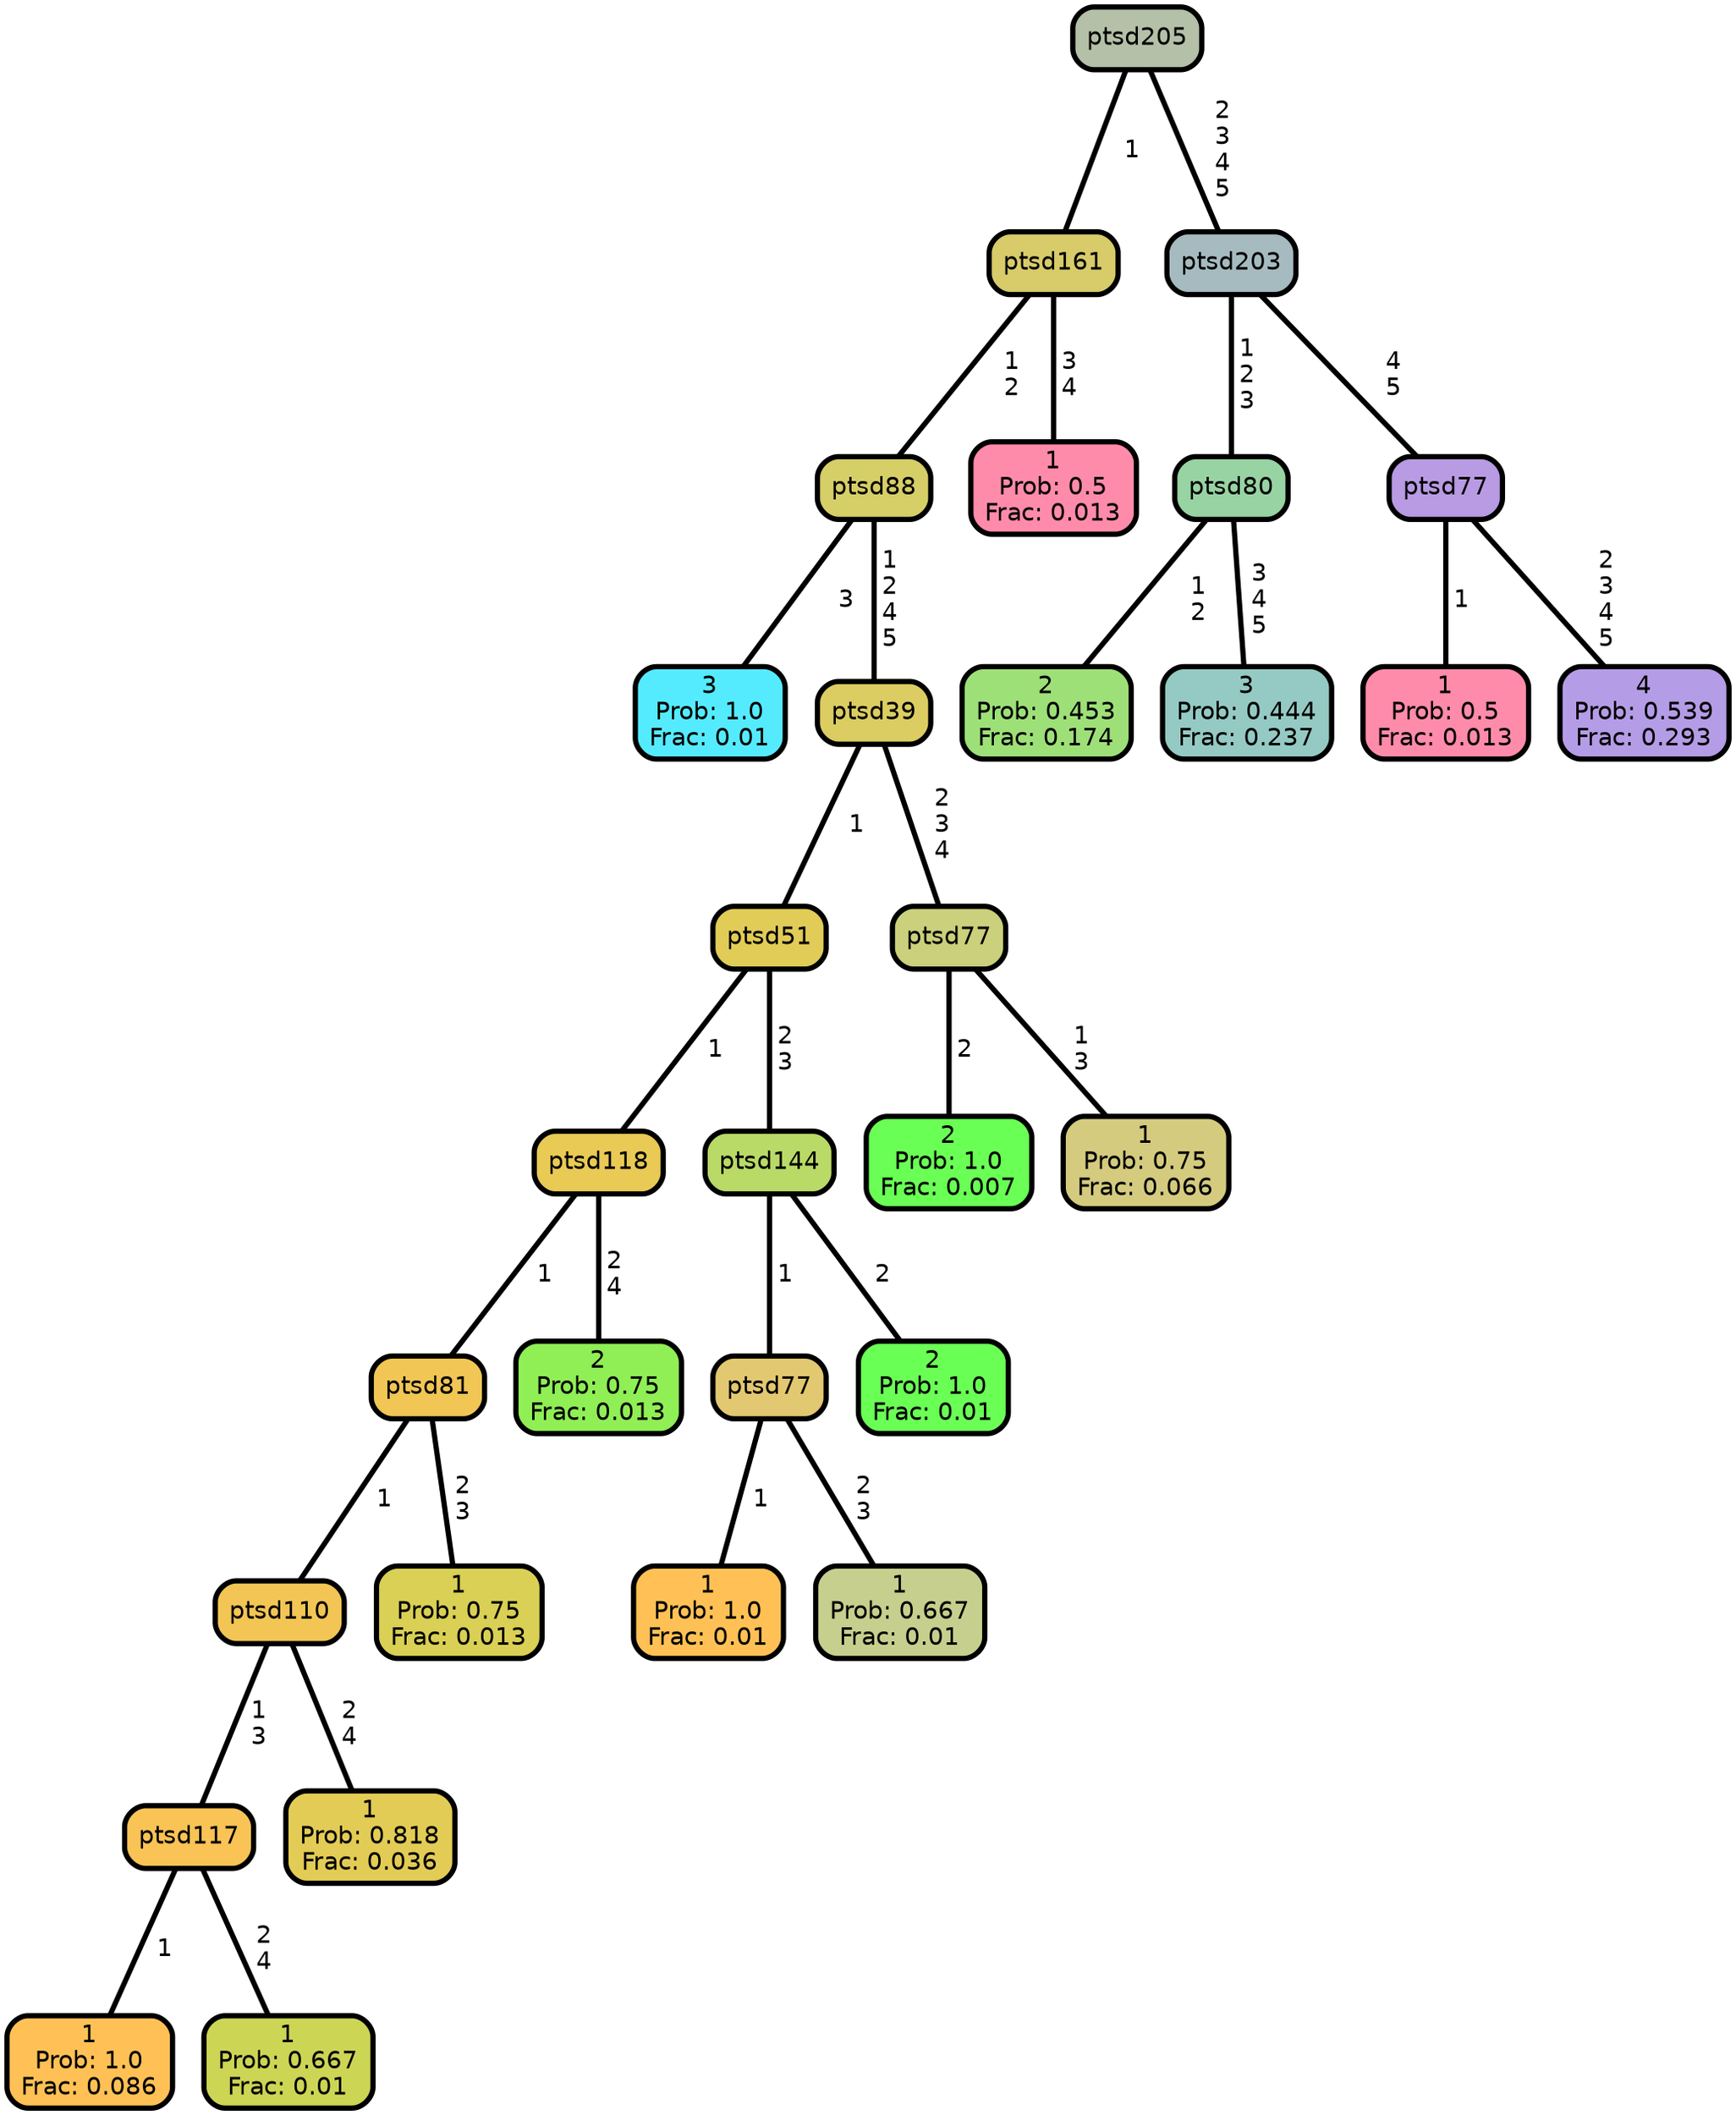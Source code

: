 graph Tree {
node [shape=box, style="filled, rounded",color="black",penwidth="3",fontcolor="black",                 fontname=helvetica] ;
graph [ranksep="0 equally", splines=straight,                 bgcolor=transparent, dpi=200] ;
edge [fontname=helvetica, color=black] ;
0 [label="3
Prob: 1.0
Frac: 0.01", fillcolor="#55ebff"] ;
1 [label="ptsd88", fillcolor="#d6ce67"] ;
2 [label="1
Prob: 1.0
Frac: 0.086", fillcolor="#ffc155"] ;
3 [label="ptsd117", fillcolor="#f9c355"] ;
4 [label="1
Prob: 0.667
Frac: 0.01", fillcolor="#cdd555"] ;
5 [label="ptsd110", fillcolor="#f3c555"] ;
6 [label="1
Prob: 0.818
Frac: 0.036", fillcolor="#e3cc55"] ;
7 [label="ptsd81", fillcolor="#f1c655"] ;
8 [label="1
Prob: 0.75
Frac: 0.013", fillcolor="#d9d055"] ;
9 [label="ptsd118", fillcolor="#e9ca55"] ;
10 [label="2
Prob: 0.75
Frac: 0.013", fillcolor="#8fef55"] ;
11 [label="ptsd51", fillcolor="#e1cc57"] ;
12 [label="1
Prob: 1.0
Frac: 0.01", fillcolor="#ffc155"] ;
13 [label="ptsd77", fillcolor="#e2c871"] ;
14 [label="1
Prob: 0.667
Frac: 0.01", fillcolor="#c6cf8d"] ;
15 [label="ptsd144", fillcolor="#bada67"] ;
16 [label="2
Prob: 1.0
Frac: 0.01", fillcolor="#6aff55"] ;
17 [label="ptsd39", fillcolor="#dbcd61"] ;
18 [label="2
Prob: 1.0
Frac: 0.007", fillcolor="#6aff55"] ;
19 [label="ptsd77", fillcolor="#cad07b"] ;
20 [label="1
Prob: 0.75
Frac: 0.066", fillcolor="#d4cb7f"] ;
21 [label="ptsd161", fillcolor="#d8cb6a"] ;
22 [label="1
Prob: 0.5
Frac: 0.013", fillcolor="#ff8baa"] ;
23 [label="ptsd205", fillcolor="#b4c0a7"] ;
24 [label="2
Prob: 0.453
Frac: 0.174", fillcolor="#9ee078"] ;
25 [label="ptsd80", fillcolor="#98d3a3"] ;
26 [label="3
Prob: 0.444
Frac: 0.237", fillcolor="#94cac3"] ;
27 [label="ptsd203", fillcolor="#a6bbbf"] ;
28 [label="1
Prob: 0.5
Frac: 0.013", fillcolor="#ff8baa"] ;
29 [label="ptsd77", fillcolor="#b89be3"] ;
30 [label="4
Prob: 0.539
Frac: 0.293", fillcolor="#b59ce6"] ;
1 -- 0 [label=" 3",penwidth=3] ;
1 -- 17 [label=" 1\n 2\n 4\n 5",penwidth=3] ;
3 -- 2 [label=" 1",penwidth=3] ;
3 -- 4 [label=" 2\n 4",penwidth=3] ;
5 -- 3 [label=" 1\n 3",penwidth=3] ;
5 -- 6 [label=" 2\n 4",penwidth=3] ;
7 -- 5 [label=" 1",penwidth=3] ;
7 -- 8 [label=" 2\n 3",penwidth=3] ;
9 -- 7 [label=" 1",penwidth=3] ;
9 -- 10 [label=" 2\n 4",penwidth=3] ;
11 -- 9 [label=" 1",penwidth=3] ;
11 -- 15 [label=" 2\n 3",penwidth=3] ;
13 -- 12 [label=" 1",penwidth=3] ;
13 -- 14 [label=" 2\n 3",penwidth=3] ;
15 -- 13 [label=" 1",penwidth=3] ;
15 -- 16 [label=" 2",penwidth=3] ;
17 -- 11 [label=" 1",penwidth=3] ;
17 -- 19 [label=" 2\n 3\n 4",penwidth=3] ;
19 -- 18 [label=" 2",penwidth=3] ;
19 -- 20 [label=" 1\n 3",penwidth=3] ;
21 -- 1 [label=" 1\n 2",penwidth=3] ;
21 -- 22 [label=" 3\n 4",penwidth=3] ;
23 -- 21 [label=" 1",penwidth=3] ;
23 -- 27 [label=" 2\n 3\n 4\n 5",penwidth=3] ;
25 -- 24 [label=" 1\n 2",penwidth=3] ;
25 -- 26 [label=" 3\n 4\n 5",penwidth=3] ;
27 -- 25 [label=" 1\n 2\n 3",penwidth=3] ;
27 -- 29 [label=" 4\n 5",penwidth=3] ;
29 -- 28 [label=" 1",penwidth=3] ;
29 -- 30 [label=" 2\n 3\n 4\n 5",penwidth=3] ;
{rank = same;}}